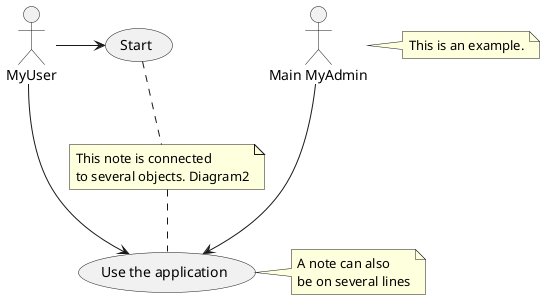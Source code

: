 @startuml
'https://plantuml.com/use-case-diagram

:Main MyAdmin: as Admin
(Use the application) as (Use)

MyUser -> (Start)
MyUser --> (Use)

Admin ---> (Use)

note right of Admin : This is an example.

note right of (Use)
A note can also
be on several lines
end note

note "This note is connected\nto several objects. Diagram2" as N2
(Start) .. N2
N2 .. (Use)
@enduml